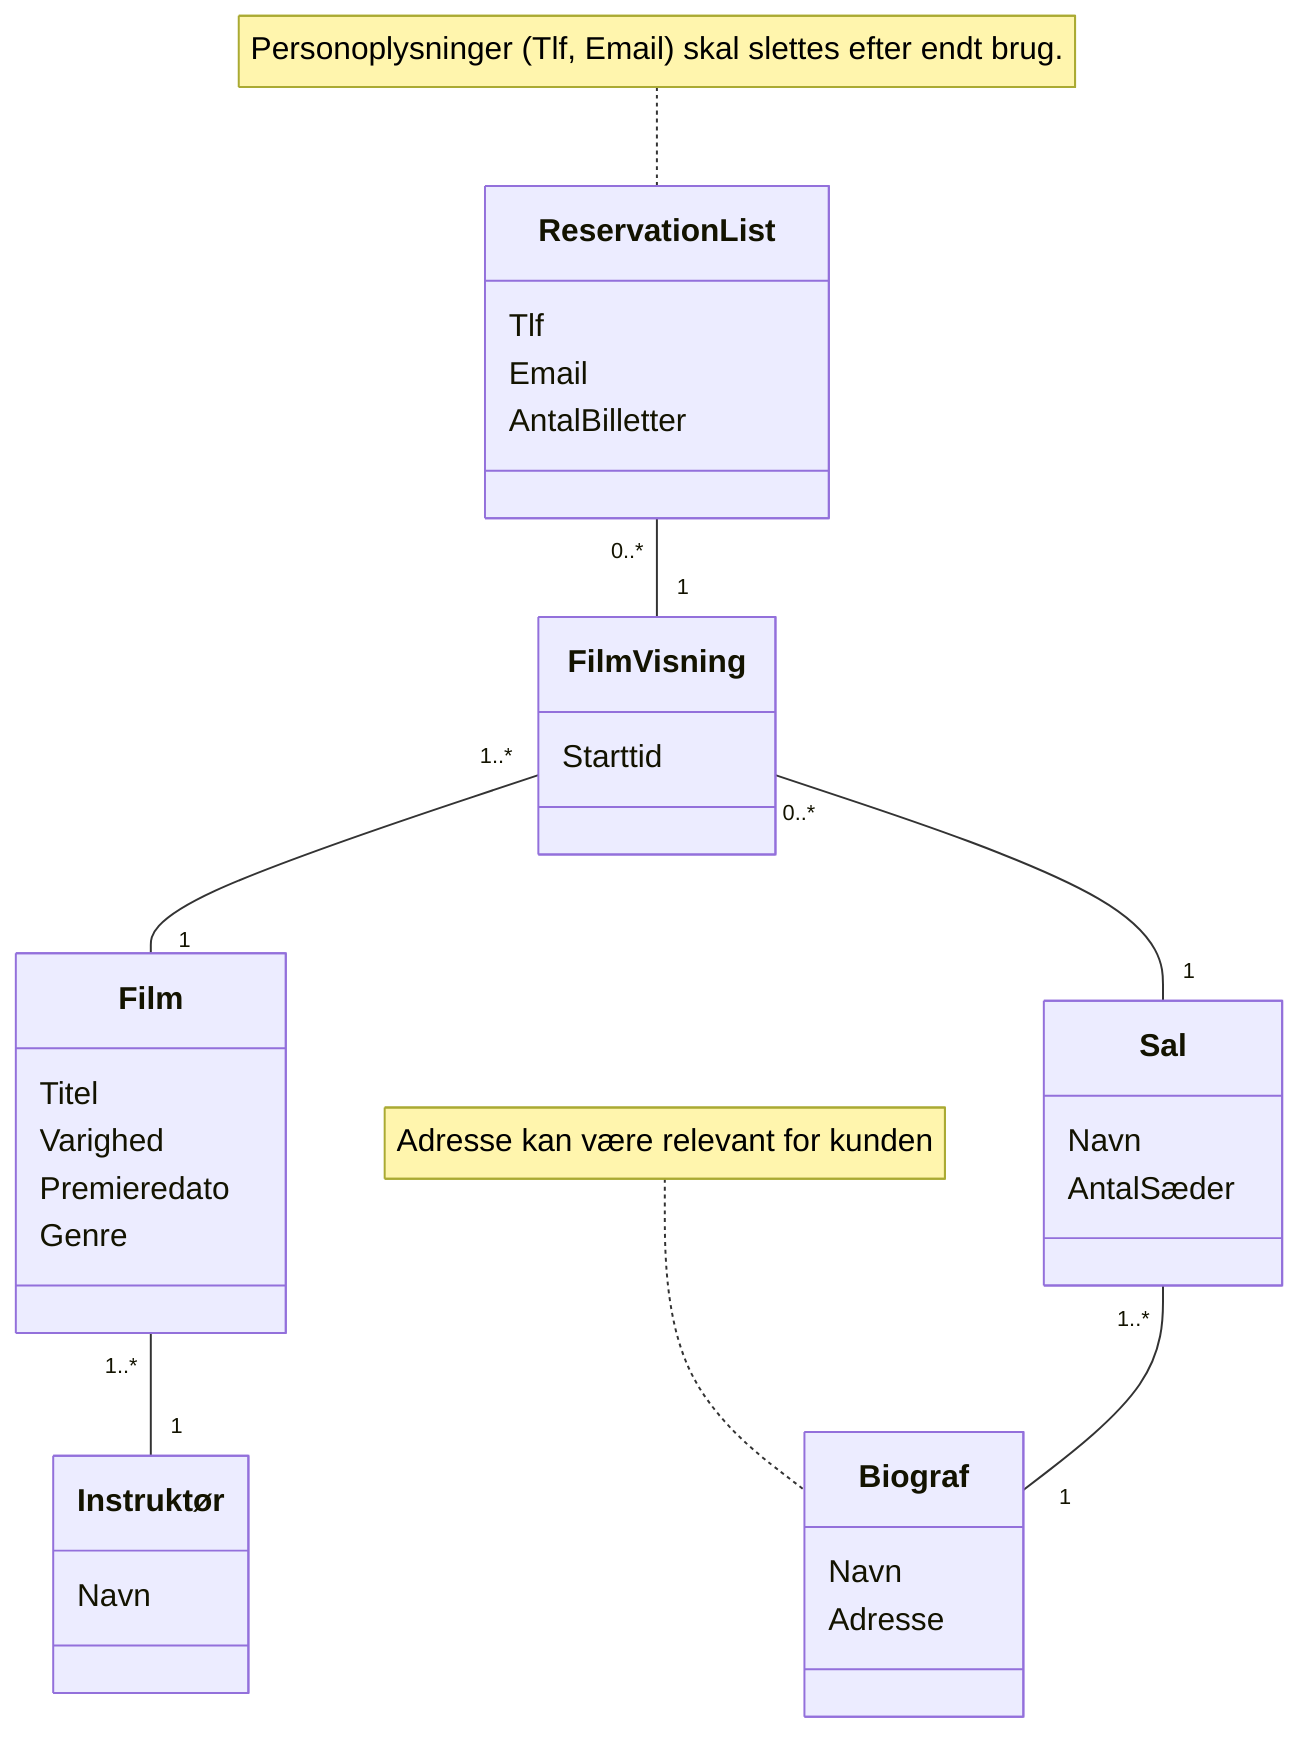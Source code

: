 ﻿classDiagram
    class Film {
        Titel
        Varighed
        Premieredato
        Genre
    }

    class Instruktør {
        Navn
    }

    class Biograf {
        Navn
        Adresse
    }

    class Sal {
        Navn
        AntalSæder
    }

    class FilmVisning {
        Starttid
    }

    class ReservationList {
        Tlf
        Email
        AntalBilletter
    }

    %% Ekstra information for bedre kundeservice %%
    note for Biograf "Adresse kan være relevant for kunden"

    %% GDPR note on personal data
    note for ReservationList "Personoplysninger (Tlf, Email) skal slettes efter endt brug."

    Film "1..*" -- "1" Instruktør
    FilmVisning "1..*" -- "1" Film
    FilmVisning "0..*" -- "1" Sal
    Sal "1..*" -- "1" Biograf
    ReservationList "0..*" -- "1" FilmVisning